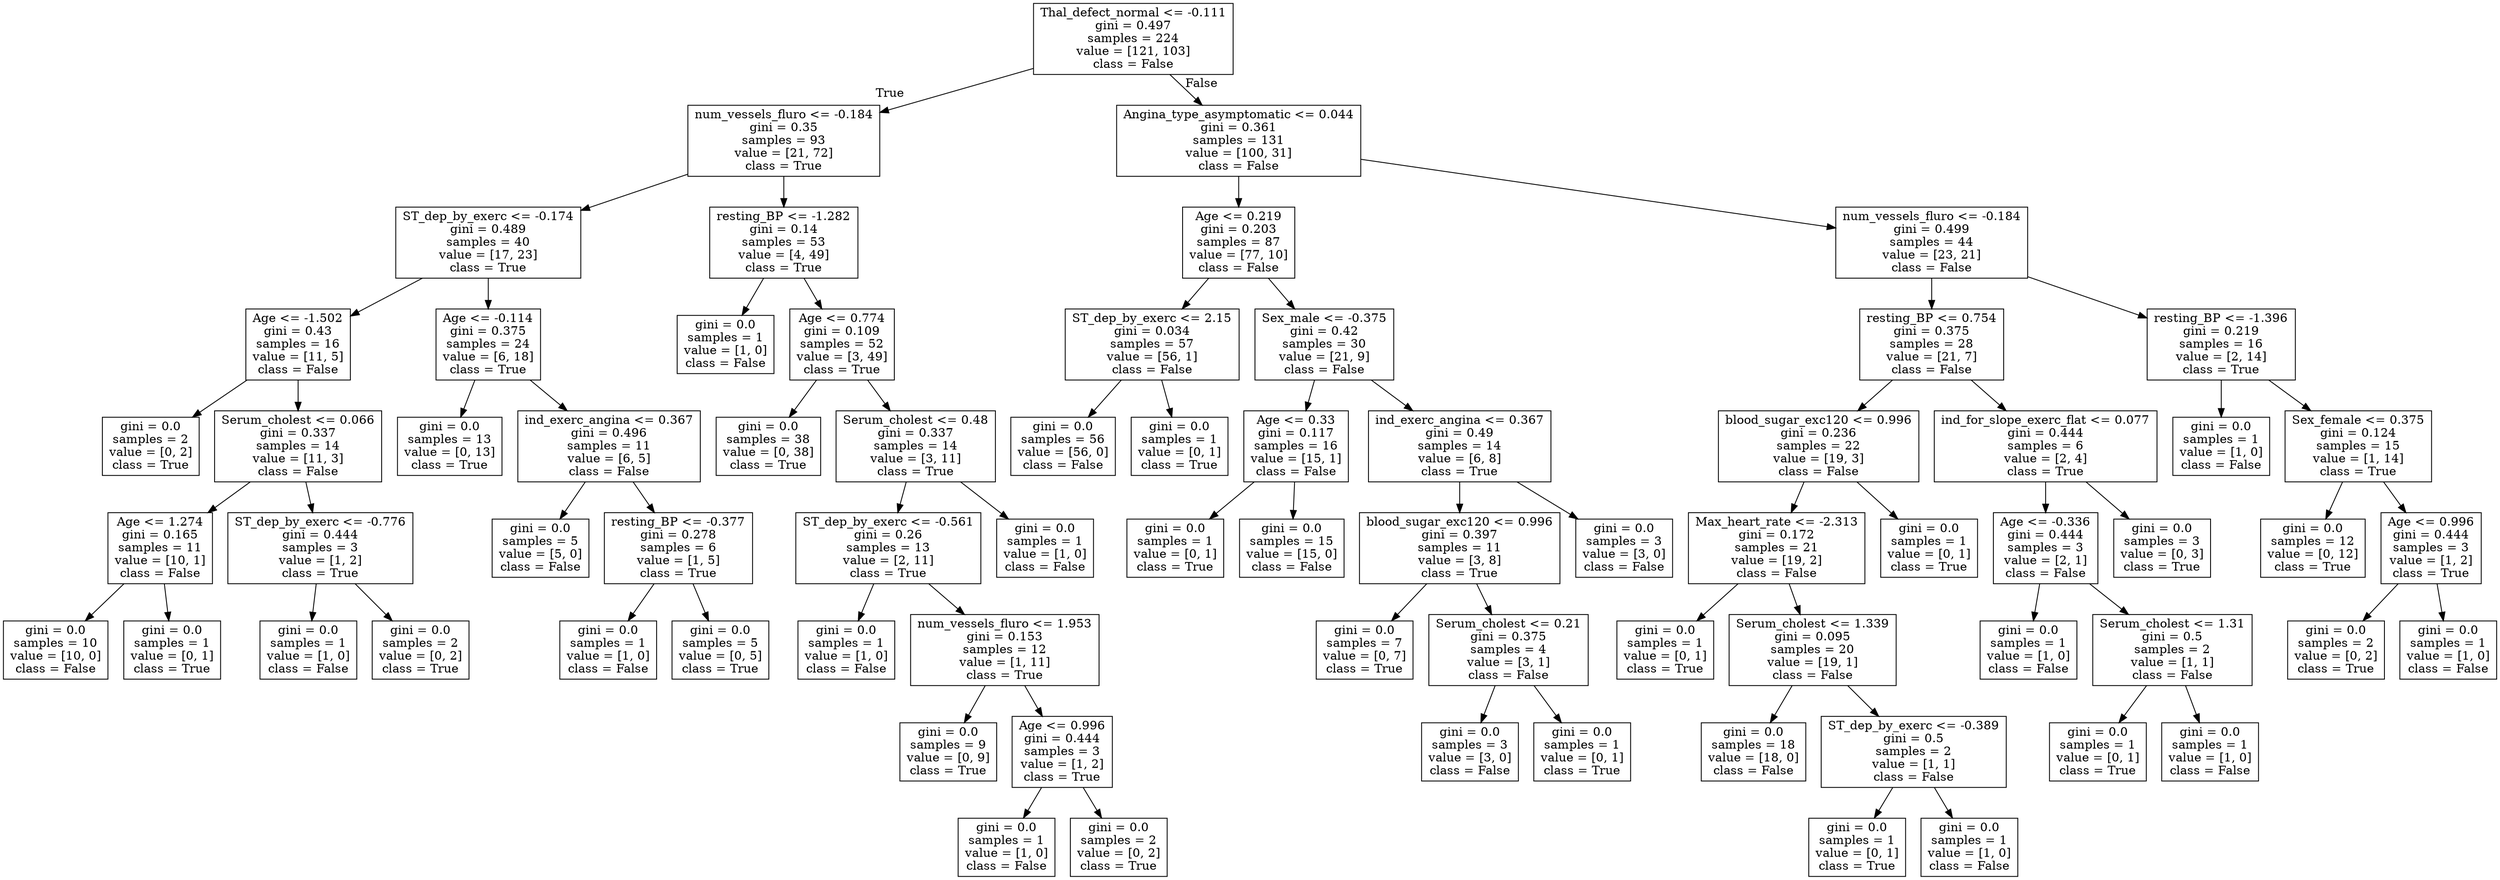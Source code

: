 digraph Tree {
node [shape=box] ;
0 [label="Thal_defect_normal <= -0.111\ngini = 0.497\nsamples = 224\nvalue = [121, 103]\nclass = False"] ;
1 [label="num_vessels_fluro <= -0.184\ngini = 0.35\nsamples = 93\nvalue = [21, 72]\nclass = True"] ;
0 -> 1 [labeldistance=2.5, labelangle=45, headlabel="True"] ;
2 [label="ST_dep_by_exerc <= -0.174\ngini = 0.489\nsamples = 40\nvalue = [17, 23]\nclass = True"] ;
1 -> 2 ;
3 [label="Age <= -1.502\ngini = 0.43\nsamples = 16\nvalue = [11, 5]\nclass = False"] ;
2 -> 3 ;
4 [label="gini = 0.0\nsamples = 2\nvalue = [0, 2]\nclass = True"] ;
3 -> 4 ;
5 [label="Serum_cholest <= 0.066\ngini = 0.337\nsamples = 14\nvalue = [11, 3]\nclass = False"] ;
3 -> 5 ;
6 [label="Age <= 1.274\ngini = 0.165\nsamples = 11\nvalue = [10, 1]\nclass = False"] ;
5 -> 6 ;
7 [label="gini = 0.0\nsamples = 10\nvalue = [10, 0]\nclass = False"] ;
6 -> 7 ;
8 [label="gini = 0.0\nsamples = 1\nvalue = [0, 1]\nclass = True"] ;
6 -> 8 ;
9 [label="ST_dep_by_exerc <= -0.776\ngini = 0.444\nsamples = 3\nvalue = [1, 2]\nclass = True"] ;
5 -> 9 ;
10 [label="gini = 0.0\nsamples = 1\nvalue = [1, 0]\nclass = False"] ;
9 -> 10 ;
11 [label="gini = 0.0\nsamples = 2\nvalue = [0, 2]\nclass = True"] ;
9 -> 11 ;
12 [label="Age <= -0.114\ngini = 0.375\nsamples = 24\nvalue = [6, 18]\nclass = True"] ;
2 -> 12 ;
13 [label="gini = 0.0\nsamples = 13\nvalue = [0, 13]\nclass = True"] ;
12 -> 13 ;
14 [label="ind_exerc_angina <= 0.367\ngini = 0.496\nsamples = 11\nvalue = [6, 5]\nclass = False"] ;
12 -> 14 ;
15 [label="gini = 0.0\nsamples = 5\nvalue = [5, 0]\nclass = False"] ;
14 -> 15 ;
16 [label="resting_BP <= -0.377\ngini = 0.278\nsamples = 6\nvalue = [1, 5]\nclass = True"] ;
14 -> 16 ;
17 [label="gini = 0.0\nsamples = 1\nvalue = [1, 0]\nclass = False"] ;
16 -> 17 ;
18 [label="gini = 0.0\nsamples = 5\nvalue = [0, 5]\nclass = True"] ;
16 -> 18 ;
19 [label="resting_BP <= -1.282\ngini = 0.14\nsamples = 53\nvalue = [4, 49]\nclass = True"] ;
1 -> 19 ;
20 [label="gini = 0.0\nsamples = 1\nvalue = [1, 0]\nclass = False"] ;
19 -> 20 ;
21 [label="Age <= 0.774\ngini = 0.109\nsamples = 52\nvalue = [3, 49]\nclass = True"] ;
19 -> 21 ;
22 [label="gini = 0.0\nsamples = 38\nvalue = [0, 38]\nclass = True"] ;
21 -> 22 ;
23 [label="Serum_cholest <= 0.48\ngini = 0.337\nsamples = 14\nvalue = [3, 11]\nclass = True"] ;
21 -> 23 ;
24 [label="ST_dep_by_exerc <= -0.561\ngini = 0.26\nsamples = 13\nvalue = [2, 11]\nclass = True"] ;
23 -> 24 ;
25 [label="gini = 0.0\nsamples = 1\nvalue = [1, 0]\nclass = False"] ;
24 -> 25 ;
26 [label="num_vessels_fluro <= 1.953\ngini = 0.153\nsamples = 12\nvalue = [1, 11]\nclass = True"] ;
24 -> 26 ;
27 [label="gini = 0.0\nsamples = 9\nvalue = [0, 9]\nclass = True"] ;
26 -> 27 ;
28 [label="Age <= 0.996\ngini = 0.444\nsamples = 3\nvalue = [1, 2]\nclass = True"] ;
26 -> 28 ;
29 [label="gini = 0.0\nsamples = 1\nvalue = [1, 0]\nclass = False"] ;
28 -> 29 ;
30 [label="gini = 0.0\nsamples = 2\nvalue = [0, 2]\nclass = True"] ;
28 -> 30 ;
31 [label="gini = 0.0\nsamples = 1\nvalue = [1, 0]\nclass = False"] ;
23 -> 31 ;
32 [label="Angina_type_asymptomatic <= 0.044\ngini = 0.361\nsamples = 131\nvalue = [100, 31]\nclass = False"] ;
0 -> 32 [labeldistance=2.5, labelangle=-45, headlabel="False"] ;
33 [label="Age <= 0.219\ngini = 0.203\nsamples = 87\nvalue = [77, 10]\nclass = False"] ;
32 -> 33 ;
34 [label="ST_dep_by_exerc <= 2.15\ngini = 0.034\nsamples = 57\nvalue = [56, 1]\nclass = False"] ;
33 -> 34 ;
35 [label="gini = 0.0\nsamples = 56\nvalue = [56, 0]\nclass = False"] ;
34 -> 35 ;
36 [label="gini = 0.0\nsamples = 1\nvalue = [0, 1]\nclass = True"] ;
34 -> 36 ;
37 [label="Sex_male <= -0.375\ngini = 0.42\nsamples = 30\nvalue = [21, 9]\nclass = False"] ;
33 -> 37 ;
38 [label="Age <= 0.33\ngini = 0.117\nsamples = 16\nvalue = [15, 1]\nclass = False"] ;
37 -> 38 ;
39 [label="gini = 0.0\nsamples = 1\nvalue = [0, 1]\nclass = True"] ;
38 -> 39 ;
40 [label="gini = 0.0\nsamples = 15\nvalue = [15, 0]\nclass = False"] ;
38 -> 40 ;
41 [label="ind_exerc_angina <= 0.367\ngini = 0.49\nsamples = 14\nvalue = [6, 8]\nclass = True"] ;
37 -> 41 ;
42 [label="blood_sugar_exc120 <= 0.996\ngini = 0.397\nsamples = 11\nvalue = [3, 8]\nclass = True"] ;
41 -> 42 ;
43 [label="gini = 0.0\nsamples = 7\nvalue = [0, 7]\nclass = True"] ;
42 -> 43 ;
44 [label="Serum_cholest <= 0.21\ngini = 0.375\nsamples = 4\nvalue = [3, 1]\nclass = False"] ;
42 -> 44 ;
45 [label="gini = 0.0\nsamples = 3\nvalue = [3, 0]\nclass = False"] ;
44 -> 45 ;
46 [label="gini = 0.0\nsamples = 1\nvalue = [0, 1]\nclass = True"] ;
44 -> 46 ;
47 [label="gini = 0.0\nsamples = 3\nvalue = [3, 0]\nclass = False"] ;
41 -> 47 ;
48 [label="num_vessels_fluro <= -0.184\ngini = 0.499\nsamples = 44\nvalue = [23, 21]\nclass = False"] ;
32 -> 48 ;
49 [label="resting_BP <= 0.754\ngini = 0.375\nsamples = 28\nvalue = [21, 7]\nclass = False"] ;
48 -> 49 ;
50 [label="blood_sugar_exc120 <= 0.996\ngini = 0.236\nsamples = 22\nvalue = [19, 3]\nclass = False"] ;
49 -> 50 ;
51 [label="Max_heart_rate <= -2.313\ngini = 0.172\nsamples = 21\nvalue = [19, 2]\nclass = False"] ;
50 -> 51 ;
52 [label="gini = 0.0\nsamples = 1\nvalue = [0, 1]\nclass = True"] ;
51 -> 52 ;
53 [label="Serum_cholest <= 1.339\ngini = 0.095\nsamples = 20\nvalue = [19, 1]\nclass = False"] ;
51 -> 53 ;
54 [label="gini = 0.0\nsamples = 18\nvalue = [18, 0]\nclass = False"] ;
53 -> 54 ;
55 [label="ST_dep_by_exerc <= -0.389\ngini = 0.5\nsamples = 2\nvalue = [1, 1]\nclass = False"] ;
53 -> 55 ;
56 [label="gini = 0.0\nsamples = 1\nvalue = [0, 1]\nclass = True"] ;
55 -> 56 ;
57 [label="gini = 0.0\nsamples = 1\nvalue = [1, 0]\nclass = False"] ;
55 -> 57 ;
58 [label="gini = 0.0\nsamples = 1\nvalue = [0, 1]\nclass = True"] ;
50 -> 58 ;
59 [label="ind_for_slope_exerc_flat <= 0.077\ngini = 0.444\nsamples = 6\nvalue = [2, 4]\nclass = True"] ;
49 -> 59 ;
60 [label="Age <= -0.336\ngini = 0.444\nsamples = 3\nvalue = [2, 1]\nclass = False"] ;
59 -> 60 ;
61 [label="gini = 0.0\nsamples = 1\nvalue = [1, 0]\nclass = False"] ;
60 -> 61 ;
62 [label="Serum_cholest <= 1.31\ngini = 0.5\nsamples = 2\nvalue = [1, 1]\nclass = False"] ;
60 -> 62 ;
63 [label="gini = 0.0\nsamples = 1\nvalue = [0, 1]\nclass = True"] ;
62 -> 63 ;
64 [label="gini = 0.0\nsamples = 1\nvalue = [1, 0]\nclass = False"] ;
62 -> 64 ;
65 [label="gini = 0.0\nsamples = 3\nvalue = [0, 3]\nclass = True"] ;
59 -> 65 ;
66 [label="resting_BP <= -1.396\ngini = 0.219\nsamples = 16\nvalue = [2, 14]\nclass = True"] ;
48 -> 66 ;
67 [label="gini = 0.0\nsamples = 1\nvalue = [1, 0]\nclass = False"] ;
66 -> 67 ;
68 [label="Sex_female <= 0.375\ngini = 0.124\nsamples = 15\nvalue = [1, 14]\nclass = True"] ;
66 -> 68 ;
69 [label="gini = 0.0\nsamples = 12\nvalue = [0, 12]\nclass = True"] ;
68 -> 69 ;
70 [label="Age <= 0.996\ngini = 0.444\nsamples = 3\nvalue = [1, 2]\nclass = True"] ;
68 -> 70 ;
71 [label="gini = 0.0\nsamples = 2\nvalue = [0, 2]\nclass = True"] ;
70 -> 71 ;
72 [label="gini = 0.0\nsamples = 1\nvalue = [1, 0]\nclass = False"] ;
70 -> 72 ;
}